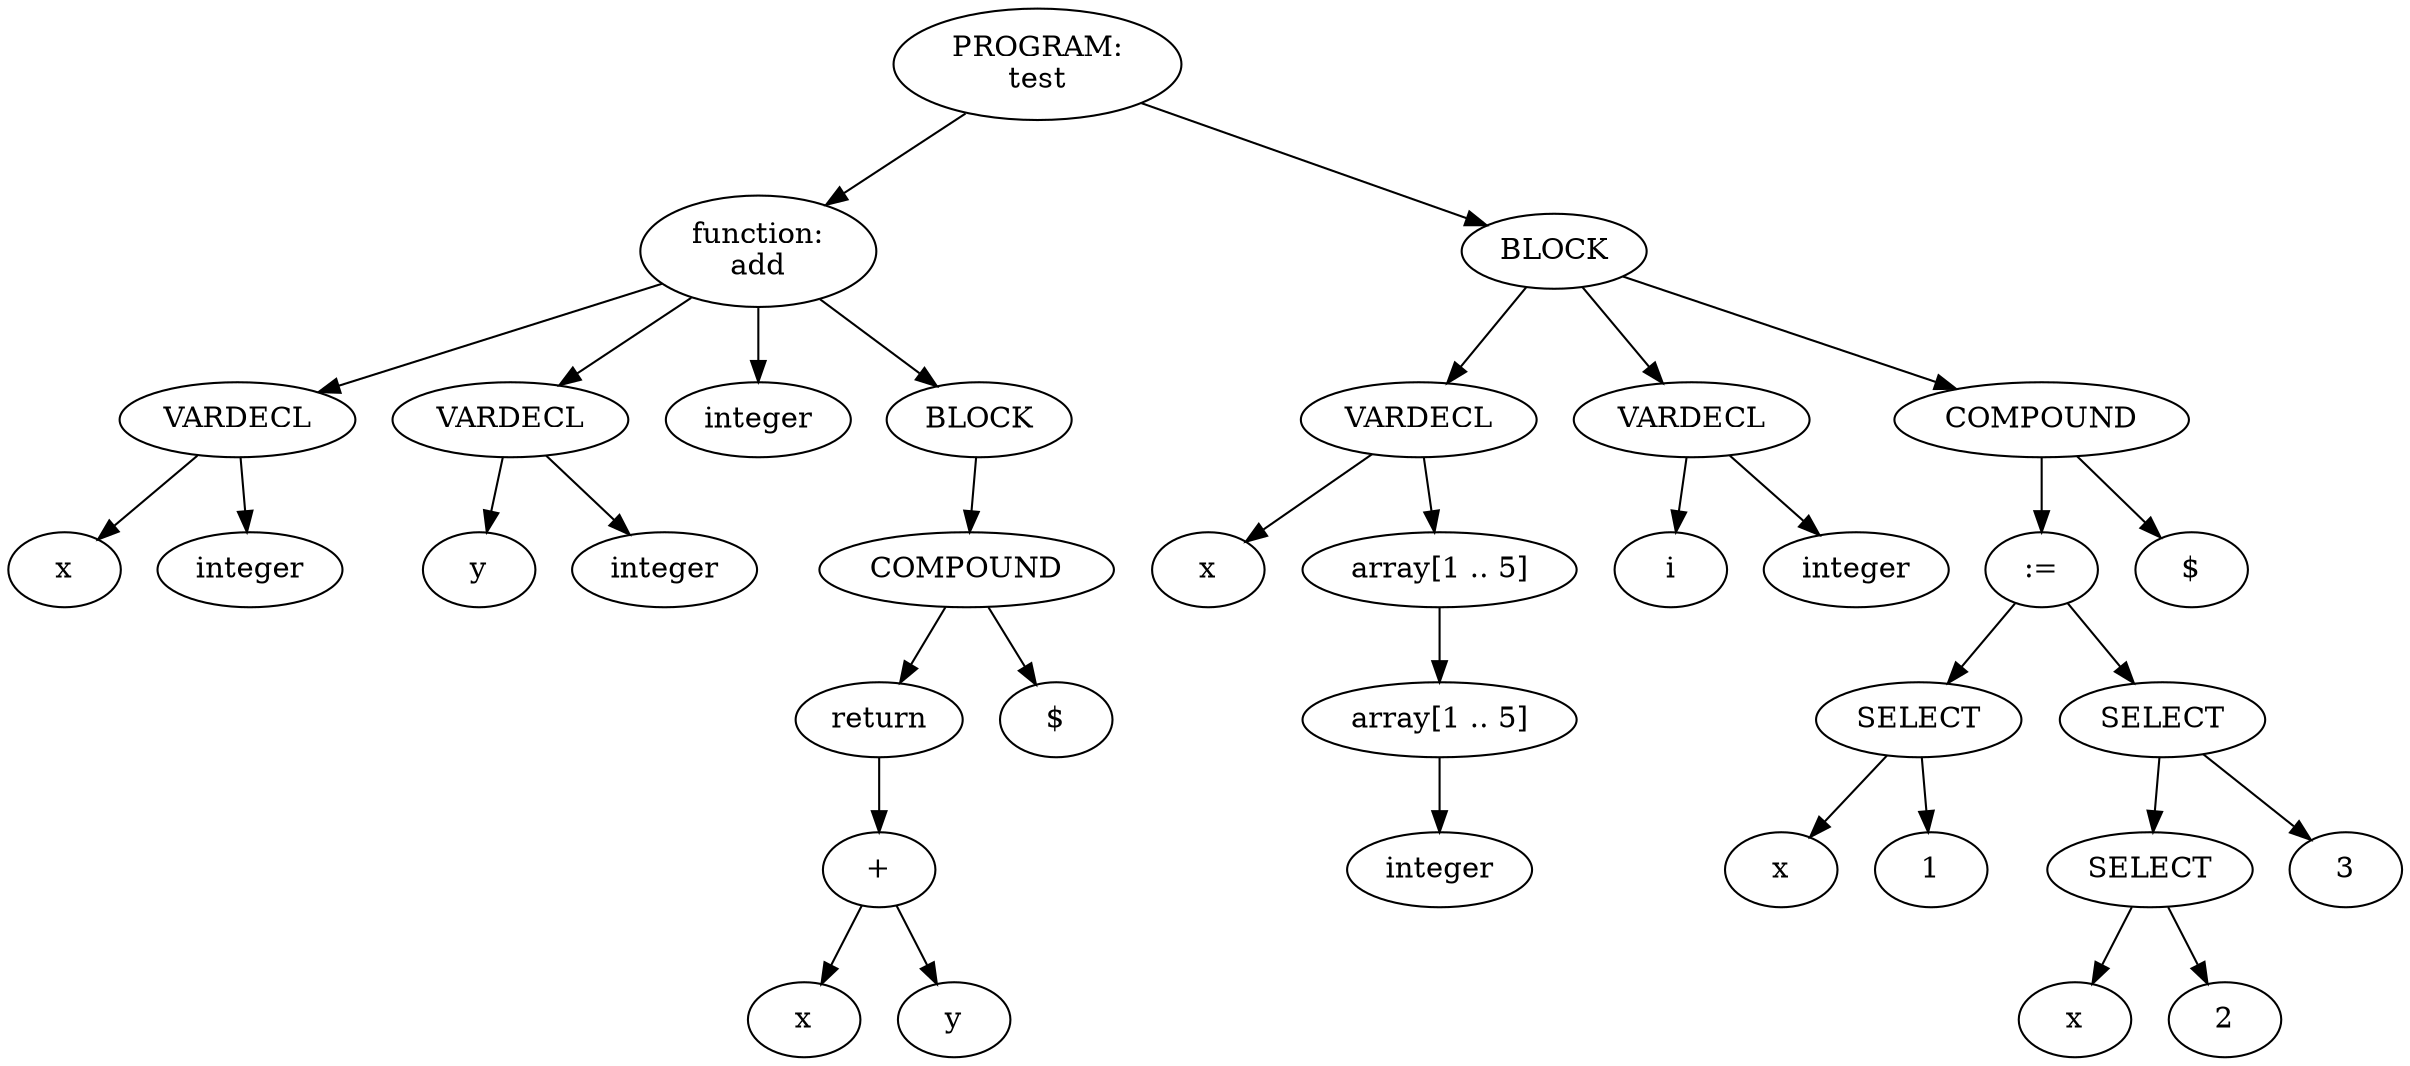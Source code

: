 digraph name{
n0[label="PROGRAM:
test"]
n1[label="function:
add"]
n2[label="VARDECL"]
n3[label="x"]
n4[label="integer"]
n5[label="VARDECL"]
n6[label="y"]
n7[label="integer"]
n8[label="integer"]
n9[label="BLOCK"]
n10[label="COMPOUND"]
n11[label="return"]
n12[label="+"]
n13[label="x"]
n14[label="y"]
n15[label="$"]
n16[label="BLOCK"]
n17[label="VARDECL"]
n18[label="x"]
n19[label="array[1 .. 5]"]
n20[label="array[1 .. 5]"]
n21[label="integer"]
n22[label="VARDECL"]
n23[label="i"]
n24[label="integer"]
n25[label="COMPOUND"]
n26[label=":="]
n27[label="SELECT"]
n28[label="x"]
n29[label="1"]
n30[label="SELECT"]
n31[label="SELECT"]
n32[label="x"]
n33[label="2"]
n34[label="3"]
n35[label="$"]
n0->n1
n1->n2
n2->n3
n2->n4
n1->n5
n5->n6
n5->n7
n1->n8
n1->n9
n9->n10
n10->n11
n11->n12
n12->n13
n12->n14
n10->n15
n0->n16
n16->n17
n17->n18
n17->n19
n19->n20
n20->n21
n16->n22
n22->n23
n22->n24
n16->n25
n25->n26
n26->n27
n27->n28
n27->n29
n26->n30
n30->n31
n31->n32
n31->n33
n30->n34
n25->n35
}
